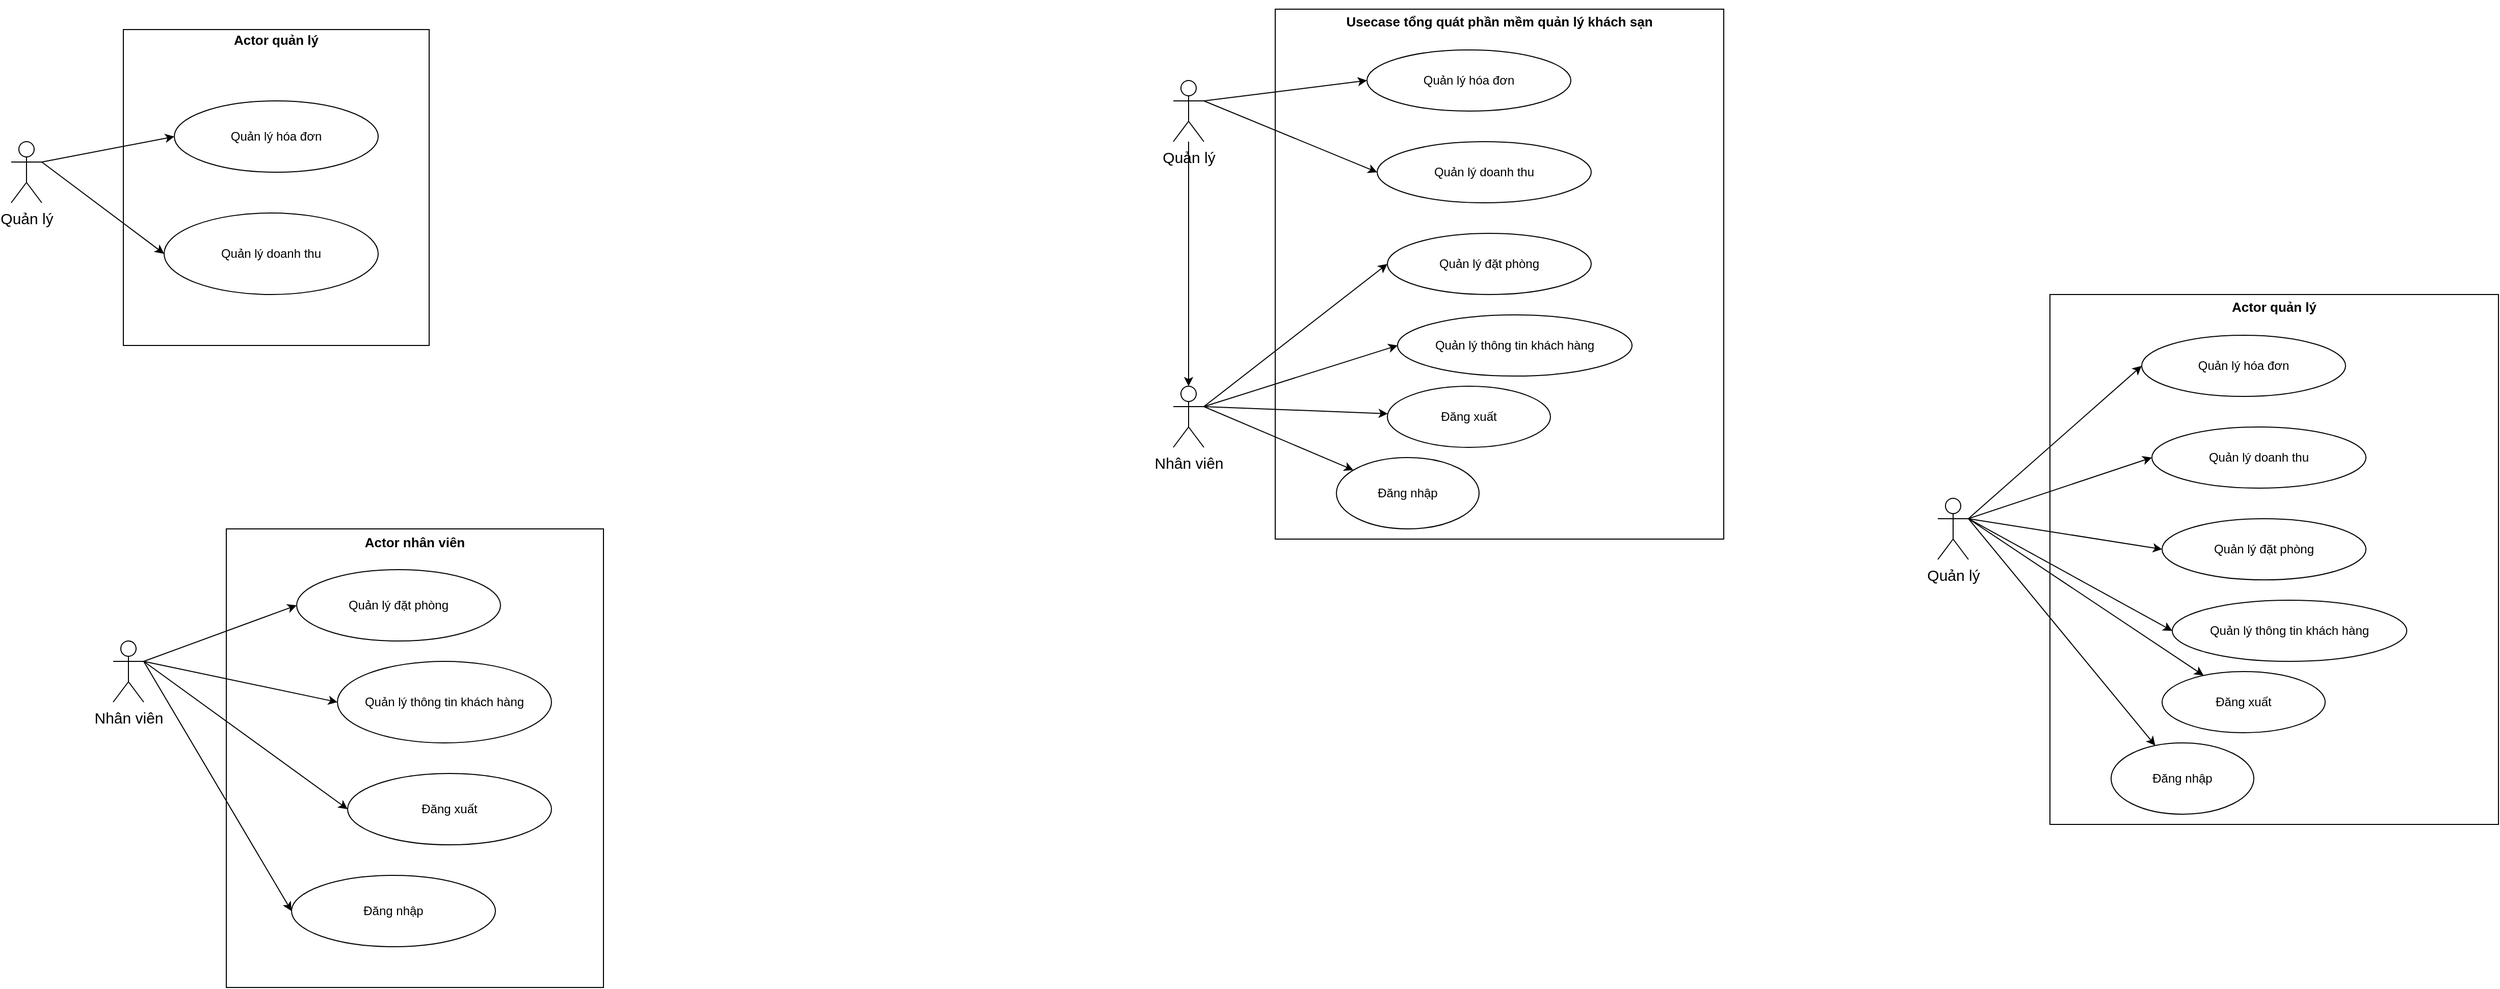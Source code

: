 <mxfile version="28.1.2">
  <diagram name="Page-1" id="VpdlwSJxh2RRlh5GWPK2">
    <mxGraphModel dx="6514" dy="3225" grid="1" gridSize="10" guides="1" tooltips="1" connect="1" arrows="1" fold="1" page="1" pageScale="1" pageWidth="850" pageHeight="1100" math="0" shadow="0">
      <root>
        <mxCell id="0" />
        <mxCell id="1" parent="0" />
        <mxCell id="nNNA26ouB6ZM9N3QlCfT-21" value="" style="group" vertex="1" connectable="0" parent="1">
          <mxGeometry x="-3060" y="-2100" width="540" height="520" as="geometry" />
        </mxCell>
        <mxCell id="nNNA26ouB6ZM9N3QlCfT-1" value="&lt;p style=&quot;text-align: left;&quot;&gt;&lt;b&gt;Usecase tổng quát phần mềm quản lý khách sạn&lt;/b&gt;&lt;/p&gt;&lt;div&gt;&lt;br&gt;&lt;/div&gt;" style="rounded=0;whiteSpace=wrap;html=1;direction=south;spacingBottom=480;fontSize=13;" vertex="1" parent="nNNA26ouB6ZM9N3QlCfT-21">
          <mxGeometry x="100" width="440" height="520" as="geometry" />
        </mxCell>
        <mxCell id="nNNA26ouB6ZM9N3QlCfT-4" value="" style="edgeStyle=orthogonalEdgeStyle;rounded=0;orthogonalLoop=1;jettySize=auto;html=1;" edge="1" parent="nNNA26ouB6ZM9N3QlCfT-21" source="nNNA26ouB6ZM9N3QlCfT-2" target="nNNA26ouB6ZM9N3QlCfT-3">
          <mxGeometry relative="1" as="geometry" />
        </mxCell>
        <mxCell id="nNNA26ouB6ZM9N3QlCfT-2" value="&lt;font style=&quot;font-size: 15px;&quot;&gt;Quản lý&lt;/font&gt;" style="shape=umlActor;verticalLabelPosition=bottom;verticalAlign=top;html=1;outlineConnect=0;" vertex="1" parent="nNNA26ouB6ZM9N3QlCfT-21">
          <mxGeometry y="70" width="30" height="60" as="geometry" />
        </mxCell>
        <mxCell id="nNNA26ouB6ZM9N3QlCfT-3" value="&lt;font style=&quot;font-size: 15px;&quot;&gt;Nhân viên&lt;/font&gt;" style="shape=umlActor;verticalLabelPosition=bottom;verticalAlign=top;html=1;outlineConnect=0;" vertex="1" parent="nNNA26ouB6ZM9N3QlCfT-21">
          <mxGeometry y="370" width="30" height="60" as="geometry" />
        </mxCell>
        <mxCell id="nNNA26ouB6ZM9N3QlCfT-5" value="Đăng nhập" style="ellipse;whiteSpace=wrap;html=1;" vertex="1" parent="nNNA26ouB6ZM9N3QlCfT-21">
          <mxGeometry x="160" y="440" width="140" height="70" as="geometry" />
        </mxCell>
        <mxCell id="nNNA26ouB6ZM9N3QlCfT-6" value="Đăng xuất" style="ellipse;whiteSpace=wrap;html=1;" vertex="1" parent="nNNA26ouB6ZM9N3QlCfT-21">
          <mxGeometry x="210" y="370" width="160" height="60" as="geometry" />
        </mxCell>
        <mxCell id="nNNA26ouB6ZM9N3QlCfT-10" value="Quản lý đặt phòng" style="ellipse;whiteSpace=wrap;html=1;" vertex="1" parent="nNNA26ouB6ZM9N3QlCfT-21">
          <mxGeometry x="210" y="220" width="200" height="60" as="geometry" />
        </mxCell>
        <mxCell id="nNNA26ouB6ZM9N3QlCfT-11" value="Quản lý hóa đơn" style="ellipse;whiteSpace=wrap;html=1;" vertex="1" parent="nNNA26ouB6ZM9N3QlCfT-21">
          <mxGeometry x="190" y="40" width="200" height="60" as="geometry" />
        </mxCell>
        <mxCell id="nNNA26ouB6ZM9N3QlCfT-13" value="Quản lý doanh thu" style="ellipse;whiteSpace=wrap;html=1;" vertex="1" parent="nNNA26ouB6ZM9N3QlCfT-21">
          <mxGeometry x="200" y="130" width="210" height="60" as="geometry" />
        </mxCell>
        <mxCell id="nNNA26ouB6ZM9N3QlCfT-14" value="Quản lý thông tin khách hàng" style="ellipse;whiteSpace=wrap;html=1;" vertex="1" parent="nNNA26ouB6ZM9N3QlCfT-21">
          <mxGeometry x="220" y="300" width="230" height="60" as="geometry" />
        </mxCell>
        <mxCell id="nNNA26ouB6ZM9N3QlCfT-15" value="" style="endArrow=classic;html=1;rounded=0;entryX=0;entryY=0.5;entryDx=0;entryDy=0;exitX=1;exitY=0.333;exitDx=0;exitDy=0;exitPerimeter=0;" edge="1" parent="nNNA26ouB6ZM9N3QlCfT-21" source="nNNA26ouB6ZM9N3QlCfT-2" target="nNNA26ouB6ZM9N3QlCfT-11">
          <mxGeometry width="50" height="50" relative="1" as="geometry">
            <mxPoint x="30" y="130" as="sourcePoint" />
            <mxPoint x="90" y="80" as="targetPoint" />
          </mxGeometry>
        </mxCell>
        <mxCell id="nNNA26ouB6ZM9N3QlCfT-16" value="" style="endArrow=classic;html=1;rounded=0;exitX=1;exitY=0.333;exitDx=0;exitDy=0;exitPerimeter=0;" edge="1" parent="nNNA26ouB6ZM9N3QlCfT-21" source="nNNA26ouB6ZM9N3QlCfT-3" target="nNNA26ouB6ZM9N3QlCfT-5">
          <mxGeometry width="50" height="50" relative="1" as="geometry">
            <mxPoint x="20" y="420" as="sourcePoint" />
            <mxPoint x="80" y="340" as="targetPoint" />
          </mxGeometry>
        </mxCell>
        <mxCell id="nNNA26ouB6ZM9N3QlCfT-17" value="" style="endArrow=classic;html=1;rounded=0;exitX=1;exitY=0.333;exitDx=0;exitDy=0;exitPerimeter=0;" edge="1" parent="nNNA26ouB6ZM9N3QlCfT-21" source="nNNA26ouB6ZM9N3QlCfT-3" target="nNNA26ouB6ZM9N3QlCfT-6">
          <mxGeometry width="50" height="50" relative="1" as="geometry">
            <mxPoint x="40" y="390" as="sourcePoint" />
            <mxPoint x="182" y="454" as="targetPoint" />
          </mxGeometry>
        </mxCell>
        <mxCell id="nNNA26ouB6ZM9N3QlCfT-18" value="" style="endArrow=classic;html=1;rounded=0;entryX=0;entryY=0.5;entryDx=0;entryDy=0;" edge="1" parent="nNNA26ouB6ZM9N3QlCfT-21" target="nNNA26ouB6ZM9N3QlCfT-14">
          <mxGeometry width="50" height="50" relative="1" as="geometry">
            <mxPoint x="30" y="390" as="sourcePoint" />
            <mxPoint x="230" y="377" as="targetPoint" />
          </mxGeometry>
        </mxCell>
        <mxCell id="nNNA26ouB6ZM9N3QlCfT-19" value="" style="endArrow=classic;html=1;rounded=0;entryX=0;entryY=0.5;entryDx=0;entryDy=0;" edge="1" parent="nNNA26ouB6ZM9N3QlCfT-21" target="nNNA26ouB6ZM9N3QlCfT-10">
          <mxGeometry width="50" height="50" relative="1" as="geometry">
            <mxPoint x="30" y="390" as="sourcePoint" />
            <mxPoint x="240" y="397" as="targetPoint" />
          </mxGeometry>
        </mxCell>
        <mxCell id="nNNA26ouB6ZM9N3QlCfT-20" value="" style="endArrow=classic;html=1;rounded=0;entryX=0;entryY=0.5;entryDx=0;entryDy=0;exitX=1;exitY=0.333;exitDx=0;exitDy=0;exitPerimeter=0;" edge="1" parent="nNNA26ouB6ZM9N3QlCfT-21" source="nNNA26ouB6ZM9N3QlCfT-2" target="nNNA26ouB6ZM9N3QlCfT-13">
          <mxGeometry width="50" height="50" relative="1" as="geometry">
            <mxPoint x="170" y="180" as="sourcePoint" />
            <mxPoint x="330" y="120" as="targetPoint" />
          </mxGeometry>
        </mxCell>
        <mxCell id="nNNA26ouB6ZM9N3QlCfT-33" value="" style="group" vertex="1" connectable="0" parent="1">
          <mxGeometry x="-4200" y="-2080" width="410" height="310" as="geometry" />
        </mxCell>
        <mxCell id="nNNA26ouB6ZM9N3QlCfT-22" value="&lt;font style=&quot;font-size: 15px;&quot;&gt;Quản lý&lt;/font&gt;" style="shape=umlActor;verticalLabelPosition=bottom;verticalAlign=top;html=1;outlineConnect=0;" vertex="1" parent="nNNA26ouB6ZM9N3QlCfT-33">
          <mxGeometry y="110" width="30" height="60" as="geometry" />
        </mxCell>
        <mxCell id="nNNA26ouB6ZM9N3QlCfT-27" value="&lt;font style=&quot;font-size: 13px;&quot;&gt;&lt;b&gt;Actor quản lý&lt;/b&gt;&lt;/font&gt;" style="rounded=0;whiteSpace=wrap;html=1;direction=south;spacingBottom=290;" vertex="1" parent="nNNA26ouB6ZM9N3QlCfT-33">
          <mxGeometry x="110" width="300" height="310" as="geometry" />
        </mxCell>
        <mxCell id="nNNA26ouB6ZM9N3QlCfT-28" value="Quản lý hóa đơn" style="ellipse;whiteSpace=wrap;html=1;" vertex="1" parent="nNNA26ouB6ZM9N3QlCfT-33">
          <mxGeometry x="160" y="70" width="200" height="70" as="geometry" />
        </mxCell>
        <mxCell id="nNNA26ouB6ZM9N3QlCfT-29" value="Quản lý doanh thu" style="ellipse;whiteSpace=wrap;html=1;" vertex="1" parent="nNNA26ouB6ZM9N3QlCfT-33">
          <mxGeometry x="150" y="180" width="210" height="80" as="geometry" />
        </mxCell>
        <mxCell id="nNNA26ouB6ZM9N3QlCfT-31" value="" style="endArrow=classic;html=1;rounded=0;entryX=0;entryY=0.5;entryDx=0;entryDy=0;" edge="1" parent="nNNA26ouB6ZM9N3QlCfT-33" target="nNNA26ouB6ZM9N3QlCfT-28">
          <mxGeometry width="50" height="50" relative="1" as="geometry">
            <mxPoint x="30" y="130" as="sourcePoint" />
            <mxPoint x="80" y="80" as="targetPoint" />
          </mxGeometry>
        </mxCell>
        <mxCell id="nNNA26ouB6ZM9N3QlCfT-32" value="" style="endArrow=classic;html=1;rounded=0;exitX=1;exitY=0.333;exitDx=0;exitDy=0;exitPerimeter=0;entryX=0;entryY=0.5;entryDx=0;entryDy=0;" edge="1" parent="nNNA26ouB6ZM9N3QlCfT-33" source="nNNA26ouB6ZM9N3QlCfT-22" target="nNNA26ouB6ZM9N3QlCfT-29">
          <mxGeometry width="50" height="50" relative="1" as="geometry">
            <mxPoint x="140" y="240" as="sourcePoint" />
            <mxPoint x="190" y="190" as="targetPoint" />
          </mxGeometry>
        </mxCell>
        <mxCell id="nNNA26ouB6ZM9N3QlCfT-47" value="" style="group" vertex="1" connectable="0" parent="1">
          <mxGeometry x="-4100" y="-1590" width="480" height="450" as="geometry" />
        </mxCell>
        <mxCell id="nNNA26ouB6ZM9N3QlCfT-34" value="" style="group" vertex="1" connectable="0" parent="nNNA26ouB6ZM9N3QlCfT-47">
          <mxGeometry width="480" height="450" as="geometry" />
        </mxCell>
        <mxCell id="nNNA26ouB6ZM9N3QlCfT-35" value="&lt;span style=&quot;font-size: 15px;&quot;&gt;Nhân viên&lt;/span&gt;" style="shape=umlActor;verticalLabelPosition=bottom;verticalAlign=top;html=1;outlineConnect=0;" vertex="1" parent="nNNA26ouB6ZM9N3QlCfT-34">
          <mxGeometry y="110" width="30" height="60" as="geometry" />
        </mxCell>
        <mxCell id="nNNA26ouB6ZM9N3QlCfT-36" value="&lt;font style=&quot;font-size: 13px;&quot;&gt;&lt;b&gt;Actor nhân viên&lt;/b&gt;&lt;/font&gt;" style="rounded=0;whiteSpace=wrap;html=1;direction=south;spacingBottom=425;" vertex="1" parent="nNNA26ouB6ZM9N3QlCfT-34">
          <mxGeometry x="111" width="370" height="450" as="geometry" />
        </mxCell>
        <mxCell id="nNNA26ouB6ZM9N3QlCfT-37" value="Quản lý đặt phòng" style="ellipse;whiteSpace=wrap;html=1;" vertex="1" parent="nNNA26ouB6ZM9N3QlCfT-34">
          <mxGeometry x="180" y="40" width="200" height="70" as="geometry" />
        </mxCell>
        <mxCell id="nNNA26ouB6ZM9N3QlCfT-38" value="Quản lý thông tin khách hàng" style="ellipse;whiteSpace=wrap;html=1;" vertex="1" parent="nNNA26ouB6ZM9N3QlCfT-34">
          <mxGeometry x="220" y="130" width="210" height="80" as="geometry" />
        </mxCell>
        <mxCell id="nNNA26ouB6ZM9N3QlCfT-39" value="" style="endArrow=classic;html=1;rounded=0;entryX=0;entryY=0.5;entryDx=0;entryDy=0;" edge="1" parent="nNNA26ouB6ZM9N3QlCfT-34" target="nNNA26ouB6ZM9N3QlCfT-37">
          <mxGeometry width="50" height="50" relative="1" as="geometry">
            <mxPoint x="30" y="130" as="sourcePoint" />
            <mxPoint x="80" y="80" as="targetPoint" />
          </mxGeometry>
        </mxCell>
        <mxCell id="nNNA26ouB6ZM9N3QlCfT-40" value="" style="endArrow=classic;html=1;rounded=0;exitX=1;exitY=0.333;exitDx=0;exitDy=0;exitPerimeter=0;entryX=0;entryY=0.5;entryDx=0;entryDy=0;" edge="1" parent="nNNA26ouB6ZM9N3QlCfT-34" source="nNNA26ouB6ZM9N3QlCfT-35" target="nNNA26ouB6ZM9N3QlCfT-38">
          <mxGeometry width="50" height="50" relative="1" as="geometry">
            <mxPoint x="140" y="240" as="sourcePoint" />
            <mxPoint x="190" y="190" as="targetPoint" />
          </mxGeometry>
        </mxCell>
        <mxCell id="nNNA26ouB6ZM9N3QlCfT-41" value="Đăng xuất" style="ellipse;whiteSpace=wrap;html=1;" vertex="1" parent="nNNA26ouB6ZM9N3QlCfT-34">
          <mxGeometry x="230" y="240" width="200" height="70" as="geometry" />
        </mxCell>
        <mxCell id="nNNA26ouB6ZM9N3QlCfT-42" value="Đăng nhập" style="ellipse;whiteSpace=wrap;html=1;" vertex="1" parent="nNNA26ouB6ZM9N3QlCfT-34">
          <mxGeometry x="175" y="340" width="200" height="70" as="geometry" />
        </mxCell>
        <mxCell id="nNNA26ouB6ZM9N3QlCfT-46" value="" style="endArrow=classic;html=1;rounded=0;entryX=0;entryY=0.5;entryDx=0;entryDy=0;exitX=1;exitY=0.333;exitDx=0;exitDy=0;exitPerimeter=0;" edge="1" parent="nNNA26ouB6ZM9N3QlCfT-34" source="nNNA26ouB6ZM9N3QlCfT-35" target="nNNA26ouB6ZM9N3QlCfT-42">
          <mxGeometry width="50" height="50" relative="1" as="geometry">
            <mxPoint x="140" y="220" as="sourcePoint" />
            <mxPoint x="340" y="365" as="targetPoint" />
          </mxGeometry>
        </mxCell>
        <mxCell id="nNNA26ouB6ZM9N3QlCfT-45" value="" style="endArrow=classic;html=1;rounded=0;entryX=0;entryY=0.5;entryDx=0;entryDy=0;" edge="1" parent="nNNA26ouB6ZM9N3QlCfT-47" target="nNNA26ouB6ZM9N3QlCfT-41">
          <mxGeometry width="50" height="50" relative="1" as="geometry">
            <mxPoint x="30" y="130" as="sourcePoint" />
            <mxPoint x="280" y="200" as="targetPoint" />
          </mxGeometry>
        </mxCell>
        <mxCell id="nNNA26ouB6ZM9N3QlCfT-79" value="" style="group" vertex="1" connectable="0" parent="1">
          <mxGeometry x="-2310" y="-1820" width="550" height="520" as="geometry" />
        </mxCell>
        <mxCell id="nNNA26ouB6ZM9N3QlCfT-63" value="&lt;p style=&quot;text-align: left;&quot;&gt;&lt;b&gt;Actor quản lý&lt;/b&gt;&lt;/p&gt;&lt;div&gt;&lt;br&gt;&lt;/div&gt;" style="rounded=0;whiteSpace=wrap;html=1;direction=south;spacingBottom=480;fontSize=13;" vertex="1" parent="nNNA26ouB6ZM9N3QlCfT-79">
          <mxGeometry x="110" width="440" height="520" as="geometry" />
        </mxCell>
        <mxCell id="nNNA26ouB6ZM9N3QlCfT-65" value="&lt;font style=&quot;font-size: 15px;&quot;&gt;Quản lý&lt;/font&gt;" style="shape=umlActor;verticalLabelPosition=bottom;verticalAlign=top;html=1;outlineConnect=0;" vertex="1" parent="nNNA26ouB6ZM9N3QlCfT-79">
          <mxGeometry y="200" width="30" height="60" as="geometry" />
        </mxCell>
        <mxCell id="nNNA26ouB6ZM9N3QlCfT-67" value="Đăng nhập" style="ellipse;whiteSpace=wrap;html=1;" vertex="1" parent="nNNA26ouB6ZM9N3QlCfT-79">
          <mxGeometry x="170" y="440" width="140" height="70" as="geometry" />
        </mxCell>
        <mxCell id="nNNA26ouB6ZM9N3QlCfT-68" value="Đăng xuất" style="ellipse;whiteSpace=wrap;html=1;" vertex="1" parent="nNNA26ouB6ZM9N3QlCfT-79">
          <mxGeometry x="220" y="370" width="160" height="60" as="geometry" />
        </mxCell>
        <mxCell id="nNNA26ouB6ZM9N3QlCfT-69" value="Quản lý đặt phòng" style="ellipse;whiteSpace=wrap;html=1;" vertex="1" parent="nNNA26ouB6ZM9N3QlCfT-79">
          <mxGeometry x="220" y="220" width="200" height="60" as="geometry" />
        </mxCell>
        <mxCell id="nNNA26ouB6ZM9N3QlCfT-70" value="Quản lý hóa đơn" style="ellipse;whiteSpace=wrap;html=1;" vertex="1" parent="nNNA26ouB6ZM9N3QlCfT-79">
          <mxGeometry x="200" y="40" width="200" height="60" as="geometry" />
        </mxCell>
        <mxCell id="nNNA26ouB6ZM9N3QlCfT-71" value="Quản lý doanh thu" style="ellipse;whiteSpace=wrap;html=1;" vertex="1" parent="nNNA26ouB6ZM9N3QlCfT-79">
          <mxGeometry x="210" y="130" width="210" height="60" as="geometry" />
        </mxCell>
        <mxCell id="nNNA26ouB6ZM9N3QlCfT-72" value="Quản lý thông tin khách hàng" style="ellipse;whiteSpace=wrap;html=1;" vertex="1" parent="nNNA26ouB6ZM9N3QlCfT-79">
          <mxGeometry x="230" y="300" width="230" height="60" as="geometry" />
        </mxCell>
        <mxCell id="nNNA26ouB6ZM9N3QlCfT-73" value="" style="endArrow=classic;html=1;rounded=0;entryX=0;entryY=0.5;entryDx=0;entryDy=0;exitX=1;exitY=0.333;exitDx=0;exitDy=0;exitPerimeter=0;" edge="1" parent="nNNA26ouB6ZM9N3QlCfT-79" source="nNNA26ouB6ZM9N3QlCfT-65" target="nNNA26ouB6ZM9N3QlCfT-70">
          <mxGeometry width="50" height="50" relative="1" as="geometry">
            <mxPoint x="40" y="130" as="sourcePoint" />
            <mxPoint x="100" y="80" as="targetPoint" />
          </mxGeometry>
        </mxCell>
        <mxCell id="nNNA26ouB6ZM9N3QlCfT-74" value="" style="endArrow=classic;html=1;rounded=0;exitX=1;exitY=0.333;exitDx=0;exitDy=0;exitPerimeter=0;" edge="1" parent="nNNA26ouB6ZM9N3QlCfT-79" source="nNNA26ouB6ZM9N3QlCfT-65" target="nNNA26ouB6ZM9N3QlCfT-67">
          <mxGeometry width="50" height="50" relative="1" as="geometry">
            <mxPoint x="40" y="390" as="sourcePoint" />
            <mxPoint x="90" y="340" as="targetPoint" />
          </mxGeometry>
        </mxCell>
        <mxCell id="nNNA26ouB6ZM9N3QlCfT-75" value="" style="endArrow=classic;html=1;rounded=0;exitX=1;exitY=0.333;exitDx=0;exitDy=0;exitPerimeter=0;" edge="1" parent="nNNA26ouB6ZM9N3QlCfT-79" source="nNNA26ouB6ZM9N3QlCfT-65" target="nNNA26ouB6ZM9N3QlCfT-68">
          <mxGeometry width="50" height="50" relative="1" as="geometry">
            <mxPoint x="40" y="390.0" as="sourcePoint" />
            <mxPoint x="192" y="454" as="targetPoint" />
          </mxGeometry>
        </mxCell>
        <mxCell id="nNNA26ouB6ZM9N3QlCfT-76" value="" style="endArrow=classic;html=1;rounded=0;entryX=0;entryY=0.5;entryDx=0;entryDy=0;exitX=1;exitY=0.333;exitDx=0;exitDy=0;exitPerimeter=0;" edge="1" parent="nNNA26ouB6ZM9N3QlCfT-79" target="nNNA26ouB6ZM9N3QlCfT-72" source="nNNA26ouB6ZM9N3QlCfT-65">
          <mxGeometry width="50" height="50" relative="1" as="geometry">
            <mxPoint x="40" y="390" as="sourcePoint" />
            <mxPoint x="240" y="377" as="targetPoint" />
          </mxGeometry>
        </mxCell>
        <mxCell id="nNNA26ouB6ZM9N3QlCfT-77" value="" style="endArrow=classic;html=1;rounded=0;entryX=0;entryY=0.5;entryDx=0;entryDy=0;exitX=1;exitY=0.333;exitDx=0;exitDy=0;exitPerimeter=0;" edge="1" parent="nNNA26ouB6ZM9N3QlCfT-79" target="nNNA26ouB6ZM9N3QlCfT-69" source="nNNA26ouB6ZM9N3QlCfT-65">
          <mxGeometry width="50" height="50" relative="1" as="geometry">
            <mxPoint x="40" y="390" as="sourcePoint" />
            <mxPoint x="250" y="397" as="targetPoint" />
          </mxGeometry>
        </mxCell>
        <mxCell id="nNNA26ouB6ZM9N3QlCfT-78" value="" style="endArrow=classic;html=1;rounded=0;entryX=0;entryY=0.5;entryDx=0;entryDy=0;exitX=1;exitY=0.333;exitDx=0;exitDy=0;exitPerimeter=0;" edge="1" parent="nNNA26ouB6ZM9N3QlCfT-79" source="nNNA26ouB6ZM9N3QlCfT-65" target="nNNA26ouB6ZM9N3QlCfT-71">
          <mxGeometry width="50" height="50" relative="1" as="geometry">
            <mxPoint x="180" y="180" as="sourcePoint" />
            <mxPoint x="340" y="120" as="targetPoint" />
          </mxGeometry>
        </mxCell>
      </root>
    </mxGraphModel>
  </diagram>
</mxfile>
